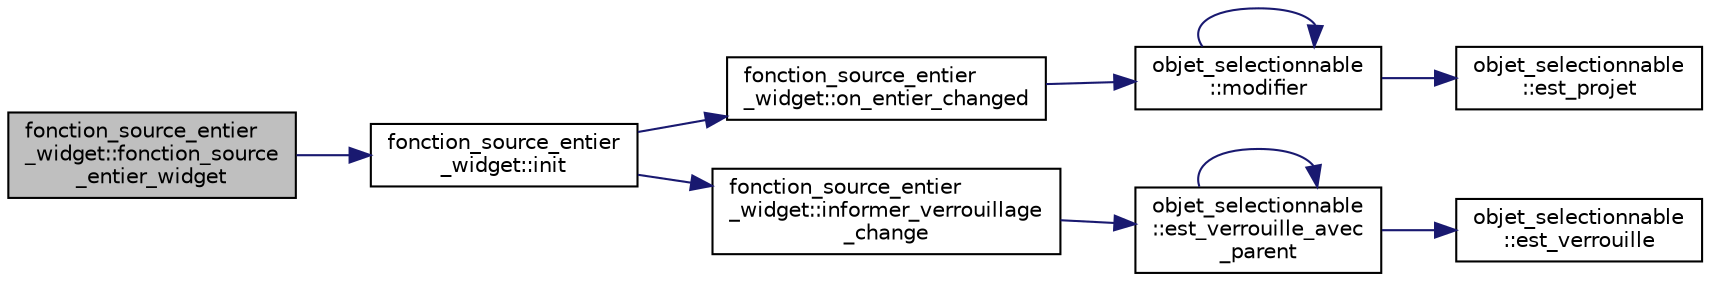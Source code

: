 digraph "fonction_source_entier_widget::fonction_source_entier_widget"
{
  edge [fontname="Helvetica",fontsize="10",labelfontname="Helvetica",labelfontsize="10"];
  node [fontname="Helvetica",fontsize="10",shape=record];
  rankdir="LR";
  Node0 [label="fonction_source_entier\l_widget::fonction_source\l_entier_widget",height=0.2,width=0.4,color="black", fillcolor="grey75", style="filled", fontcolor="black"];
  Node0 -> Node1 [color="midnightblue",fontsize="10",style="solid",fontname="Helvetica"];
  Node1 [label="fonction_source_entier\l_widget::init",height=0.2,width=0.4,color="black", fillcolor="white", style="filled",URL="$classfonction__source__entier__widget.html#a59b02a448529302b8d365e196f166c83",tooltip="Initialise le widget. "];
  Node1 -> Node2 [color="midnightblue",fontsize="10",style="solid",fontname="Helvetica"];
  Node2 [label="fonction_source_entier\l_widget::on_entier_changed",height=0.2,width=0.4,color="black", fillcolor="white", style="filled",URL="$classfonction__source__entier__widget.html#ae468428986c6f8f0eaadbc3e65221c04",tooltip="Fonction appelée lorsque la valeur de l&#39;entier est modifié. "];
  Node2 -> Node3 [color="midnightblue",fontsize="10",style="solid",fontname="Helvetica"];
  Node3 [label="objet_selectionnable\l::modifier",height=0.2,width=0.4,color="black", fillcolor="white", style="filled",URL="$classobjet__selectionnable.html#a9f76b8e89231a79c3fc840af874bd868",tooltip="Modifie l&#39;objet. "];
  Node3 -> Node4 [color="midnightblue",fontsize="10",style="solid",fontname="Helvetica"];
  Node4 [label="objet_selectionnable\l::est_projet",height=0.2,width=0.4,color="black", fillcolor="white", style="filled",URL="$classobjet__selectionnable.html#a49ea1a29523e46f099896477a2b43eaa",tooltip="Indique si l&#39;objet est un projet. "];
  Node3 -> Node3 [color="midnightblue",fontsize="10",style="solid",fontname="Helvetica"];
  Node1 -> Node5 [color="midnightblue",fontsize="10",style="solid",fontname="Helvetica"];
  Node5 [label="fonction_source_entier\l_widget::informer_verrouillage\l_change",height=0.2,width=0.4,color="black", fillcolor="white", style="filled",URL="$classfonction__source__entier__widget.html#a5fe8e6e5bee919c0343ace06144e5dac",tooltip="Fonction appelée lorsque l&#39;état de verrouillage de la fonction associée change. "];
  Node5 -> Node6 [color="midnightblue",fontsize="10",style="solid",fontname="Helvetica"];
  Node6 [label="objet_selectionnable\l::est_verrouille_avec\l_parent",height=0.2,width=0.4,color="black", fillcolor="white", style="filled",URL="$classobjet__selectionnable.html#a001c4584a6430689f478544ec560fb7e",tooltip="Indique si l&#39;objet est verrouillé en considérant également ses parents. "];
  Node6 -> Node7 [color="midnightblue",fontsize="10",style="solid",fontname="Helvetica"];
  Node7 [label="objet_selectionnable\l::est_verrouille",height=0.2,width=0.4,color="black", fillcolor="white", style="filled",URL="$classobjet__selectionnable.html#ae9c29950b9e5b582338ac659ecc3e3d6",tooltip="Indique si l&#39;objet est vérrouillé, i.e. non éditable. "];
  Node6 -> Node6 [color="midnightblue",fontsize="10",style="solid",fontname="Helvetica"];
}
